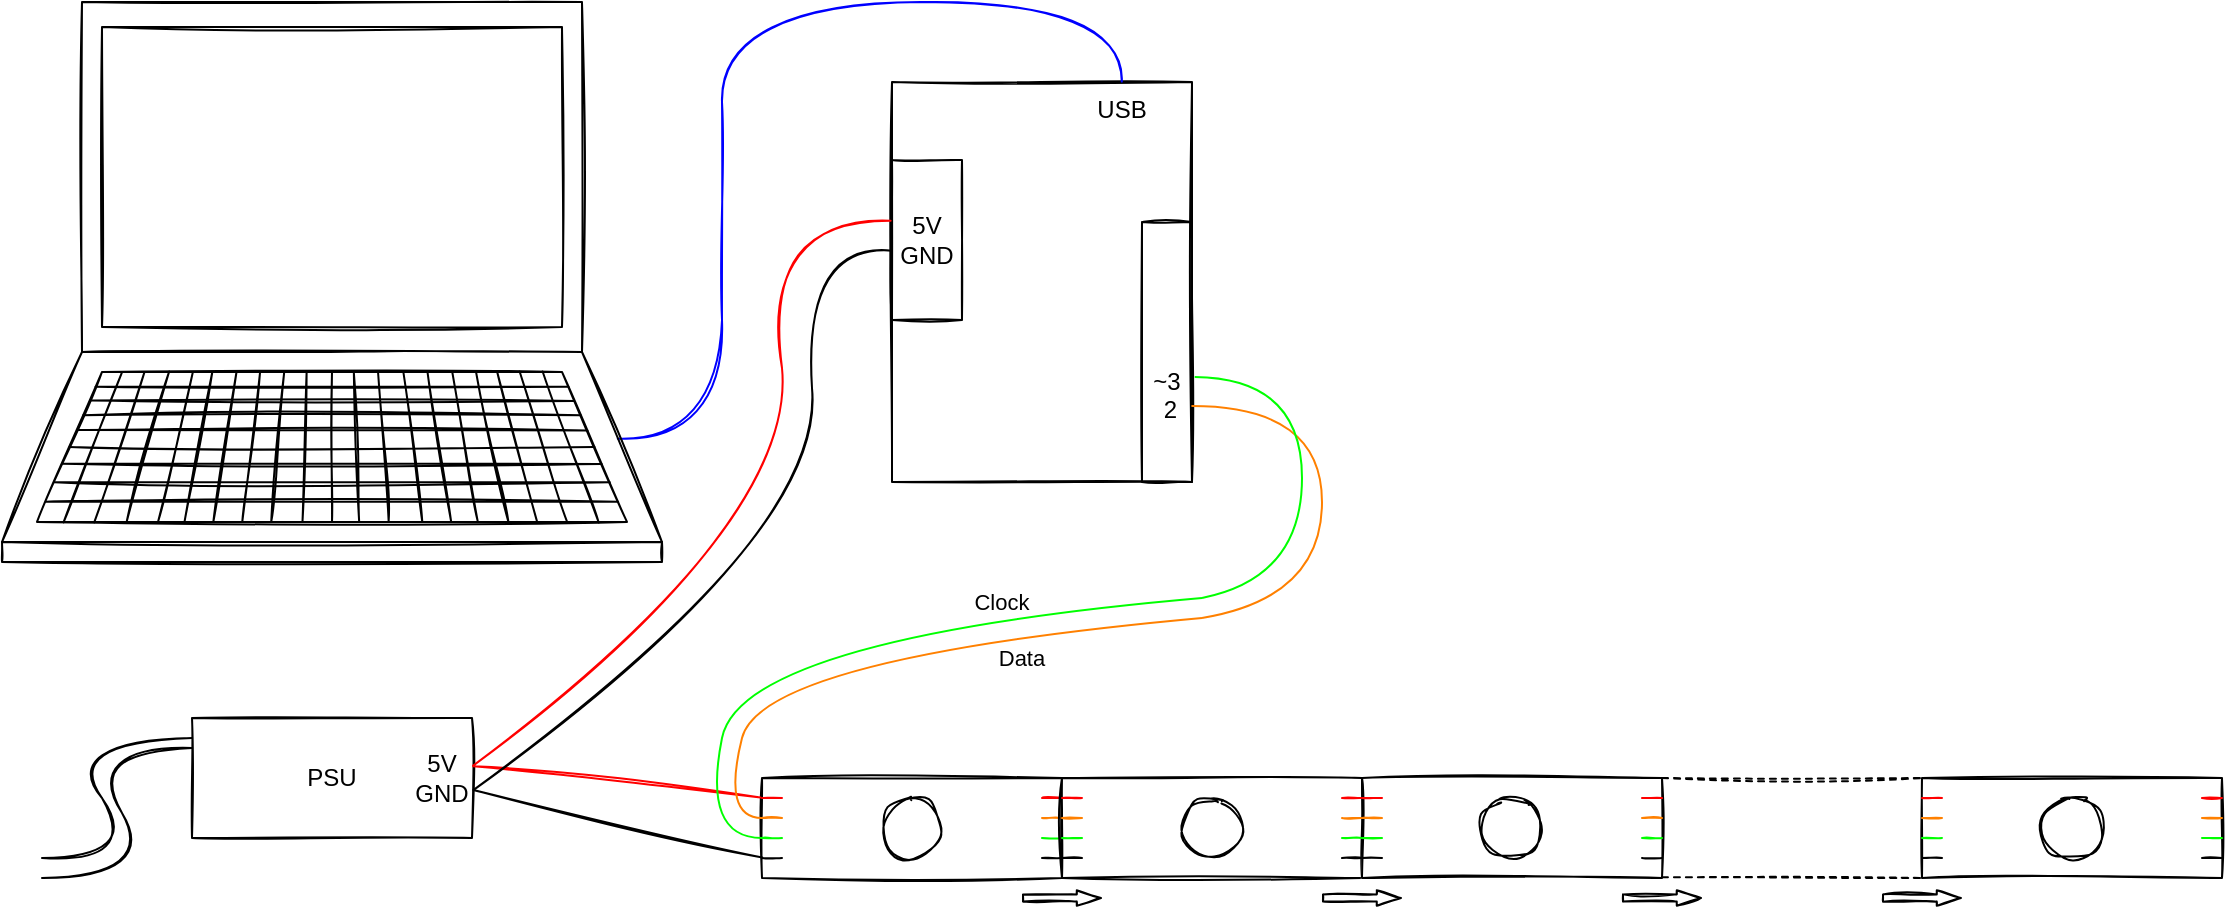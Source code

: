 <mxfile version="13.6.10" type="device"><diagram id="HySfNYtFFBXUXFFnHA8B" name="Page-1"><mxGraphModel dx="679" dy="1012" grid="1" gridSize="10" guides="1" tooltips="1" connect="1" arrows="1" fold="1" page="1" pageScale="1" pageWidth="827" pageHeight="583" math="0" shadow="0"><root><mxCell id="0"/><mxCell id="1" parent="0"/><mxCell id="dL0XqT6SuFf0wEyVmOkf-1" value="" style="rounded=0;whiteSpace=wrap;html=1;sketch=1;" vertex="1" parent="1"><mxGeometry x="445" y="42" width="150" height="200" as="geometry"/></mxCell><mxCell id="dL0XqT6SuFf0wEyVmOkf-40" value="" style="curved=1;endArrow=none;html=1;exitX=0.933;exitY=0.456;exitDx=0;exitDy=0;exitPerimeter=0;entryX=0.766;entryY=-0.001;entryDx=0;entryDy=0;strokeWidth=1;endFill=0;entryPerimeter=0;sketch=1;strokeColor=#0000FF;" edge="1" parent="1" source="dL0XqT6SuFf0wEyVmOkf-3" target="dL0XqT6SuFf0wEyVmOkf-1"><mxGeometry width="50" height="50" relative="1" as="geometry"><mxPoint x="310" y="222" as="sourcePoint"/><mxPoint x="580" y="52" as="targetPoint"/><Array as="points"><mxPoint x="360" y="220"/><mxPoint x="360" y="102"/><mxPoint x="360" y="2"/><mxPoint x="560" y="2"/></Array></mxGeometry></mxCell><mxCell id="dL0XqT6SuFf0wEyVmOkf-41" value="&lt;div&gt;USB&lt;/div&gt;" style="text;html=1;strokeColor=none;fillColor=none;align=center;verticalAlign=middle;whiteSpace=wrap;rounded=0;sketch=1;" vertex="1" parent="1"><mxGeometry x="540" y="46" width="40" height="20" as="geometry"/></mxCell><mxCell id="dL0XqT6SuFf0wEyVmOkf-42" value="&lt;div&gt;5V&lt;/div&gt;&lt;div&gt;GND&lt;br&gt;&lt;/div&gt;" style="text;html=1;fillColor=none;align=center;verticalAlign=middle;whiteSpace=wrap;rounded=0;strokeColor=#000000;sketch=1;" vertex="1" parent="1"><mxGeometry x="445" y="81" width="35" height="80" as="geometry"/></mxCell><mxCell id="dL0XqT6SuFf0wEyVmOkf-44" value="&lt;div&gt;&lt;br&gt;&lt;/div&gt;&lt;div&gt;&lt;br&gt;&lt;/div&gt;&lt;div&gt;&lt;br&gt;&lt;/div&gt;&lt;div&gt;&lt;br&gt;&lt;/div&gt;&lt;div&gt;&lt;br&gt;&lt;/div&gt;&lt;div&gt;~3&lt;/div&gt;&lt;div&gt;&amp;nbsp;2&lt;/div&gt;&lt;div&gt;&lt;br&gt;&lt;/div&gt;&lt;div&gt;&lt;br&gt;&lt;/div&gt;" style="text;html=1;fillColor=none;align=center;verticalAlign=middle;whiteSpace=wrap;rounded=0;strokeColor=#000000;sketch=1;" vertex="1" parent="1"><mxGeometry x="570" y="112" width="25" height="130" as="geometry"/></mxCell><mxCell id="dL0XqT6SuFf0wEyVmOkf-2" value="" style="rounded=0;whiteSpace=wrap;html=1;sketch=1;" vertex="1" parent="1"><mxGeometry x="40" y="2" width="250" height="175" as="geometry"/></mxCell><mxCell id="dL0XqT6SuFf0wEyVmOkf-3" value="" style="shape=trapezoid;perimeter=trapezoidPerimeter;whiteSpace=wrap;html=1;fixedSize=1;size=40;sketch=1;" vertex="1" parent="1"><mxGeometry y="177" width="330" height="95" as="geometry"/></mxCell><mxCell id="dL0XqT6SuFf0wEyVmOkf-4" value="" style="rounded=0;whiteSpace=wrap;html=1;sketch=1;" vertex="1" parent="1"><mxGeometry y="272" width="330" height="10" as="geometry"/></mxCell><mxCell id="dL0XqT6SuFf0wEyVmOkf-5" value="" style="rounded=0;whiteSpace=wrap;html=1;sketch=1;" vertex="1" parent="1"><mxGeometry x="50" y="14.5" width="230" height="150" as="geometry"/></mxCell><mxCell id="dL0XqT6SuFf0wEyVmOkf-7" value="" style="shape=trapezoid;perimeter=trapezoidPerimeter;whiteSpace=wrap;html=1;fixedSize=1;size=32.5;sketch=1;" vertex="1" parent="1"><mxGeometry x="17.5" y="186.96" width="295" height="75" as="geometry"/></mxCell><mxCell id="dL0XqT6SuFf0wEyVmOkf-10" value="" style="endArrow=none;html=1;entryX=1;entryY=0;entryDx=0;entryDy=0;exitX=0;exitY=0;exitDx=0;exitDy=0;sketch=1;" edge="1" parent="1" source="dL0XqT6SuFf0wEyVmOkf-7" target="dL0XqT6SuFf0wEyVmOkf-7"><mxGeometry width="50" height="50" relative="1" as="geometry"><mxPoint x="47.5" y="196.96" as="sourcePoint"/><mxPoint x="167.5" y="196.96" as="targetPoint"/></mxGeometry></mxCell><mxCell id="dL0XqT6SuFf0wEyVmOkf-11" value="" style="endArrow=none;html=1;exitX=0;exitY=0.25;exitDx=0;exitDy=0;entryX=1;entryY=0.25;entryDx=0;entryDy=0;sketch=1;" edge="1" parent="1" source="dL0XqT6SuFf0wEyVmOkf-7" target="dL0XqT6SuFf0wEyVmOkf-7"><mxGeometry width="50" height="50" relative="1" as="geometry"><mxPoint x="56.775" y="204.403" as="sourcePoint"/><mxPoint x="277.5" y="203.96" as="targetPoint"/></mxGeometry></mxCell><mxCell id="dL0XqT6SuFf0wEyVmOkf-12" value="" style="endArrow=none;html=1;exitX=0;exitY=0.5;exitDx=0;exitDy=0;entryX=1;entryY=0.5;entryDx=0;entryDy=0;sketch=1;" edge="1" parent="1" source="dL0XqT6SuFf0wEyVmOkf-7" target="dL0XqT6SuFf0wEyVmOkf-7"><mxGeometry width="50" height="50" relative="1" as="geometry"><mxPoint x="66.775" y="214.403" as="sourcePoint"/><mxPoint x="299.398" y="218.647" as="targetPoint"/></mxGeometry></mxCell><mxCell id="dL0XqT6SuFf0wEyVmOkf-13" value="" style="endArrow=none;html=1;exitX=0;exitY=0.75;exitDx=0;exitDy=0;entryX=1;entryY=0.75;entryDx=0;entryDy=0;sketch=1;" edge="1" parent="1" source="dL0XqT6SuFf0wEyVmOkf-7" target="dL0XqT6SuFf0wEyVmOkf-7"><mxGeometry width="50" height="50" relative="1" as="geometry"><mxPoint x="67.505" y="236.963" as="sourcePoint"/><mxPoint x="300.128" y="241.207" as="targetPoint"/></mxGeometry></mxCell><mxCell id="dL0XqT6SuFf0wEyVmOkf-14" value="" style="endArrow=none;html=1;exitX=0.015;exitY=0.865;exitDx=0;exitDy=0;entryX=0.985;entryY=0.866;entryDx=0;entryDy=0;entryPerimeter=0;exitPerimeter=0;sketch=1;" edge="1" parent="1" source="dL0XqT6SuFf0wEyVmOkf-7" target="dL0XqT6SuFf0wEyVmOkf-7"><mxGeometry width="50" height="50" relative="1" as="geometry"><mxPoint x="36.099" y="252.117" as="sourcePoint"/><mxPoint x="307.5" y="251.96" as="targetPoint"/></mxGeometry></mxCell><mxCell id="dL0XqT6SuFf0wEyVmOkf-15" value="" style="endArrow=none;html=1;exitX=0.043;exitY=0.612;exitDx=0;exitDy=0;exitPerimeter=0;entryX=0.957;entryY=0.613;entryDx=0;entryDy=0;entryPerimeter=0;sketch=1;" edge="1" parent="1" source="dL0XqT6SuFf0wEyVmOkf-7" target="dL0XqT6SuFf0wEyVmOkf-7"><mxGeometry width="50" height="50" relative="1" as="geometry"><mxPoint x="37.499" y="236.957" as="sourcePoint"/><mxPoint x="307.5" y="236.96" as="targetPoint"/></mxGeometry></mxCell><mxCell id="dL0XqT6SuFf0wEyVmOkf-16" value="" style="endArrow=none;html=1;exitX=0.068;exitY=0.387;exitDx=0;exitDy=0;entryX=0.933;entryY=0.39;entryDx=0;entryDy=0;exitPerimeter=0;entryPerimeter=0;sketch=1;" edge="1" parent="1" source="dL0XqT6SuFf0wEyVmOkf-7" target="dL0XqT6SuFf0wEyVmOkf-7"><mxGeometry width="50" height="50" relative="1" as="geometry"><mxPoint x="50.602" y="218.647" as="sourcePoint"/><mxPoint x="299.398" y="218.647" as="targetPoint"/></mxGeometry></mxCell><mxCell id="dL0XqT6SuFf0wEyVmOkf-17" value="" style="endArrow=none;html=1;entryX=0.91;entryY=0.194;entryDx=0;entryDy=0;exitX=0.09;exitY=0.191;exitDx=0;exitDy=0;exitPerimeter=0;entryPerimeter=0;sketch=1;" edge="1" parent="1" source="dL0XqT6SuFf0wEyVmOkf-7" target="dL0XqT6SuFf0wEyVmOkf-7"><mxGeometry width="50" height="50" relative="1" as="geometry"><mxPoint x="56.775" y="204.403" as="sourcePoint"/><mxPoint x="293.225" y="204.403" as="targetPoint"/></mxGeometry></mxCell><mxCell id="dL0XqT6SuFf0wEyVmOkf-18" value="" style="endArrow=none;html=1;exitX=0.5;exitY=1;exitDx=0;exitDy=0;entryX=0.5;entryY=0;entryDx=0;entryDy=0;sketch=1;" edge="1" parent="1" source="dL0XqT6SuFf0wEyVmOkf-7" target="dL0XqT6SuFf0wEyVmOkf-7"><mxGeometry width="50" height="50" relative="1" as="geometry"><mxPoint x="140" y="326.96" as="sourcePoint"/><mxPoint x="160" y="166.96" as="targetPoint"/></mxGeometry></mxCell><mxCell id="dL0XqT6SuFf0wEyVmOkf-21" value="" style="endArrow=none;html=1;exitX=0.045;exitY=1.003;exitDx=0;exitDy=0;exitPerimeter=0;entryX=0.144;entryY=0.003;entryDx=0;entryDy=0;entryPerimeter=0;sketch=1;" edge="1" parent="1" source="dL0XqT6SuFf0wEyVmOkf-7" target="dL0XqT6SuFf0wEyVmOkf-7"><mxGeometry width="50" height="50" relative="1" as="geometry"><mxPoint x="50" y="276.96" as="sourcePoint"/><mxPoint x="80" y="166.96" as="targetPoint"/></mxGeometry></mxCell><mxCell id="dL0XqT6SuFf0wEyVmOkf-22" value="" style="endArrow=none;html=1;exitX=0.097;exitY=1.003;exitDx=0;exitDy=0;exitPerimeter=0;entryX=0.182;entryY=0.003;entryDx=0;entryDy=0;entryPerimeter=0;sketch=1;" edge="1" parent="1" source="dL0XqT6SuFf0wEyVmOkf-7" target="dL0XqT6SuFf0wEyVmOkf-7"><mxGeometry width="50" height="50" relative="1" as="geometry"><mxPoint x="40.775" y="272.185" as="sourcePoint"/><mxPoint x="90" y="176.96" as="targetPoint"/></mxGeometry></mxCell><mxCell id="dL0XqT6SuFf0wEyVmOkf-23" value="" style="endArrow=none;html=1;exitX=0.152;exitY=0.999;exitDx=0;exitDy=0;exitPerimeter=0;entryX=0.224;entryY=-0.003;entryDx=0;entryDy=0;entryPerimeter=0;sketch=1;" edge="1" parent="1" source="dL0XqT6SuFf0wEyVmOkf-7" target="dL0XqT6SuFf0wEyVmOkf-7"><mxGeometry width="50" height="50" relative="1" as="geometry"><mxPoint x="70" y="266.96" as="sourcePoint"/><mxPoint x="100" y="186.96" as="targetPoint"/></mxGeometry></mxCell><mxCell id="dL0XqT6SuFf0wEyVmOkf-24" value="" style="endArrow=none;html=1;entryX=0.264;entryY=0.004;entryDx=0;entryDy=0;entryPerimeter=0;sketch=1;" edge="1" parent="1" target="dL0XqT6SuFf0wEyVmOkf-7"><mxGeometry width="50" height="50" relative="1" as="geometry"><mxPoint x="78" y="261.96" as="sourcePoint"/><mxPoint x="129.23" y="166.73" as="targetPoint"/></mxGeometry></mxCell><mxCell id="dL0XqT6SuFf0wEyVmOkf-25" value="" style="endArrow=none;html=1;exitX=0.25;exitY=1;exitDx=0;exitDy=0;entryX=0.297;entryY=0.004;entryDx=0;entryDy=0;entryPerimeter=0;sketch=1;" edge="1" parent="1" source="dL0XqT6SuFf0wEyVmOkf-7" target="dL0XqT6SuFf0wEyVmOkf-7"><mxGeometry width="50" height="50" relative="1" as="geometry"><mxPoint x="90.005" y="272.075" as="sourcePoint"/><mxPoint x="139.23" y="176.85" as="targetPoint"/></mxGeometry></mxCell><mxCell id="dL0XqT6SuFf0wEyVmOkf-26" value="" style="endArrow=none;html=1;exitX=0.299;exitY=0.997;exitDx=0;exitDy=0;exitPerimeter=0;entryX=0.338;entryY=0.004;entryDx=0;entryDy=0;entryPerimeter=0;sketch=1;" edge="1" parent="1" source="dL0XqT6SuFf0wEyVmOkf-7" target="dL0XqT6SuFf0wEyVmOkf-7"><mxGeometry width="50" height="50" relative="1" as="geometry"><mxPoint x="110.005" y="261.955" as="sourcePoint"/><mxPoint x="159.23" y="166.73" as="targetPoint"/></mxGeometry></mxCell><mxCell id="dL0XqT6SuFf0wEyVmOkf-27" value="" style="endArrow=none;html=1;exitX=0.348;exitY=0.998;exitDx=0;exitDy=0;exitPerimeter=0;entryX=0.378;entryY=0.004;entryDx=0;entryDy=0;entryPerimeter=0;sketch=1;" edge="1" parent="1" source="dL0XqT6SuFf0wEyVmOkf-7" target="dL0XqT6SuFf0wEyVmOkf-7"><mxGeometry width="50" height="50" relative="1" as="geometry"><mxPoint x="120.005" y="261.955" as="sourcePoint"/><mxPoint x="169.23" y="166.73" as="targetPoint"/></mxGeometry></mxCell><mxCell id="dL0XqT6SuFf0wEyVmOkf-28" value="" style="endArrow=none;html=1;exitX=0.397;exitY=1;exitDx=0;exitDy=0;exitPerimeter=0;entryX=0.419;entryY=0.001;entryDx=0;entryDy=0;entryPerimeter=0;sketch=1;" edge="1" parent="1" source="dL0XqT6SuFf0wEyVmOkf-7" target="dL0XqT6SuFf0wEyVmOkf-7"><mxGeometry width="50" height="50" relative="1" as="geometry"><mxPoint x="130.005" y="282.185" as="sourcePoint"/><mxPoint x="179.23" y="186.96" as="targetPoint"/></mxGeometry></mxCell><mxCell id="dL0XqT6SuFf0wEyVmOkf-29" value="" style="endArrow=none;html=1;exitX=0.45;exitY=0.997;exitDx=0;exitDy=0;exitPerimeter=0;entryX=0.457;entryY=0.001;entryDx=0;entryDy=0;entryPerimeter=0;sketch=1;" edge="1" parent="1" source="dL0XqT6SuFf0wEyVmOkf-7" target="dL0XqT6SuFf0wEyVmOkf-7"><mxGeometry width="50" height="50" relative="1" as="geometry"><mxPoint x="150.005" y="252.185" as="sourcePoint"/><mxPoint x="199.23" y="156.96" as="targetPoint"/></mxGeometry></mxCell><mxCell id="dL0XqT6SuFf0wEyVmOkf-30" value="" style="endArrow=none;html=1;exitX=0.546;exitY=0.996;exitDx=0;exitDy=0;exitPerimeter=0;entryX=0.537;entryY=0.004;entryDx=0;entryDy=0;entryPerimeter=0;sketch=1;" edge="1" parent="1" source="dL0XqT6SuFf0wEyVmOkf-7" target="dL0XqT6SuFf0wEyVmOkf-7"><mxGeometry width="50" height="50" relative="1" as="geometry"><mxPoint x="207.94" y="271.735" as="sourcePoint"/><mxPoint x="210.005" y="197.035" as="targetPoint"/></mxGeometry></mxCell><mxCell id="dL0XqT6SuFf0wEyVmOkf-31" value="" style="endArrow=none;html=1;exitX=0.596;exitY=0.997;exitDx=0;exitDy=0;exitPerimeter=0;entryX=0.578;entryY=-0.001;entryDx=0;entryDy=0;entryPerimeter=0;sketch=1;" edge="1" parent="1" source="dL0XqT6SuFf0wEyVmOkf-7" target="dL0XqT6SuFf0wEyVmOkf-7"><mxGeometry width="50" height="50" relative="1" as="geometry"><mxPoint x="217.94" y="281.735" as="sourcePoint"/><mxPoint x="220.005" y="207.035" as="targetPoint"/></mxGeometry></mxCell><mxCell id="dL0XqT6SuFf0wEyVmOkf-32" value="" style="endArrow=none;html=1;exitX=0.653;exitY=0.999;exitDx=0;exitDy=0;exitPerimeter=0;entryX=0.621;entryY=0.002;entryDx=0;entryDy=0;entryPerimeter=0;sketch=1;" edge="1" parent="1" source="dL0XqT6SuFf0wEyVmOkf-7" target="dL0XqT6SuFf0wEyVmOkf-7"><mxGeometry width="50" height="50" relative="1" as="geometry"><mxPoint x="200" y="261.965" as="sourcePoint"/><mxPoint x="202" y="186.96" as="targetPoint"/></mxGeometry></mxCell><mxCell id="dL0XqT6SuFf0wEyVmOkf-33" value="" style="endArrow=none;html=1;exitX=0.702;exitY=1;exitDx=0;exitDy=0;exitPerimeter=0;entryX=0.662;entryY=0.005;entryDx=0;entryDy=0;entryPerimeter=0;sketch=1;" edge="1" parent="1" source="dL0XqT6SuFf0wEyVmOkf-7" target="dL0XqT6SuFf0wEyVmOkf-7"><mxGeometry width="50" height="50" relative="1" as="geometry"><mxPoint x="237.94" y="301.735" as="sourcePoint"/><mxPoint x="240.005" y="227.035" as="targetPoint"/></mxGeometry></mxCell><mxCell id="dL0XqT6SuFf0wEyVmOkf-34" value="" style="endArrow=none;html=1;exitX=0.747;exitY=0.996;exitDx=0;exitDy=0;exitPerimeter=0;entryX=0.704;entryY=0.004;entryDx=0;entryDy=0;entryPerimeter=0;sketch=1;" edge="1" parent="1" source="dL0XqT6SuFf0wEyVmOkf-7" target="dL0XqT6SuFf0wEyVmOkf-7"><mxGeometry width="50" height="50" relative="1" as="geometry"><mxPoint x="247.94" y="311.735" as="sourcePoint"/><mxPoint x="250.005" y="237.035" as="targetPoint"/></mxGeometry></mxCell><mxCell id="dL0XqT6SuFf0wEyVmOkf-35" value="" style="endArrow=none;html=1;exitX=0.799;exitY=1;exitDx=0;exitDy=0;exitPerimeter=0;entryX=0.744;entryY=-0.003;entryDx=0;entryDy=0;entryPerimeter=0;sketch=1;" edge="1" parent="1" source="dL0XqT6SuFf0wEyVmOkf-7" target="dL0XqT6SuFf0wEyVmOkf-7"><mxGeometry width="50" height="50" relative="1" as="geometry"><mxPoint x="250" y="261.665" as="sourcePoint"/><mxPoint x="252.065" y="186.965" as="targetPoint"/></mxGeometry></mxCell><mxCell id="dL0XqT6SuFf0wEyVmOkf-36" value="" style="endArrow=none;html=1;exitX=0.848;exitY=1.004;exitDx=0;exitDy=0;exitPerimeter=0;entryX=0.78;entryY=0.001;entryDx=0;entryDy=0;entryPerimeter=0;sketch=1;" edge="1" parent="1" source="dL0XqT6SuFf0wEyVmOkf-7" target="dL0XqT6SuFf0wEyVmOkf-7"><mxGeometry width="50" height="50" relative="1" as="geometry"><mxPoint x="267.94" y="331.735" as="sourcePoint"/><mxPoint x="270" y="196.96" as="targetPoint"/></mxGeometry></mxCell><mxCell id="dL0XqT6SuFf0wEyVmOkf-37" value="" style="endArrow=none;html=1;exitX=0.899;exitY=1.004;exitDx=0;exitDy=0;exitPerimeter=0;entryX=0.818;entryY=-0.003;entryDx=0;entryDy=0;entryPerimeter=0;sketch=1;" edge="1" parent="1" source="dL0XqT6SuFf0wEyVmOkf-7" target="dL0XqT6SuFf0wEyVmOkf-7"><mxGeometry width="50" height="50" relative="1" as="geometry"><mxPoint x="277.94" y="341.735" as="sourcePoint"/><mxPoint x="280.005" y="267.035" as="targetPoint"/></mxGeometry></mxCell><mxCell id="dL0XqT6SuFf0wEyVmOkf-38" value="" style="endArrow=none;html=1;exitX=0.952;exitY=1.004;exitDx=0;exitDy=0;exitPerimeter=0;entryX=0.857;entryY=-0.003;entryDx=0;entryDy=0;entryPerimeter=0;sketch=1;" edge="1" parent="1" source="dL0XqT6SuFf0wEyVmOkf-7" target="dL0XqT6SuFf0wEyVmOkf-7"><mxGeometry width="50" height="50" relative="1" as="geometry"><mxPoint x="287.94" y="351.735" as="sourcePoint"/><mxPoint x="290.005" y="277.035" as="targetPoint"/></mxGeometry></mxCell><mxCell id="dL0XqT6SuFf0wEyVmOkf-47" value="&lt;div&gt;PSU&lt;/div&gt;" style="text;html=1;fillColor=none;align=center;verticalAlign=middle;whiteSpace=wrap;rounded=0;sketch=1;strokeColor=#000000;" vertex="1" parent="1"><mxGeometry x="95" y="360" width="140" height="60" as="geometry"/></mxCell><mxCell id="dL0XqT6SuFf0wEyVmOkf-50" value="" style="curved=1;endArrow=none;html=1;strokeWidth=1;sketch=1;endFill=0;" edge="1" parent="1"><mxGeometry width="50" height="50" relative="1" as="geometry"><mxPoint x="20" y="430" as="sourcePoint"/><mxPoint x="95" y="370" as="targetPoint"/><Array as="points"><mxPoint x="70" y="430"/><mxPoint x="30" y="370"/></Array></mxGeometry></mxCell><mxCell id="dL0XqT6SuFf0wEyVmOkf-51" value="" style="curved=1;endArrow=none;html=1;strokeWidth=1;sketch=1;endFill=0;entryX=0;entryY=0.25;entryDx=0;entryDy=0;" edge="1" parent="1" target="dL0XqT6SuFf0wEyVmOkf-47"><mxGeometry width="50" height="50" relative="1" as="geometry"><mxPoint x="20" y="440" as="sourcePoint"/><mxPoint x="95" y="380" as="targetPoint"/><Array as="points"><mxPoint x="80" y="440"/><mxPoint x="40" y="375"/></Array></mxGeometry></mxCell><mxCell id="dL0XqT6SuFf0wEyVmOkf-98" value="" style="group" vertex="1" connectable="0" parent="1"><mxGeometry x="380" y="390" width="150" height="50" as="geometry"/></mxCell><mxCell id="dL0XqT6SuFf0wEyVmOkf-53" value="" style="rounded=0;whiteSpace=wrap;html=1;sketch=1;strokeColor=#000000;" vertex="1" parent="dL0XqT6SuFf0wEyVmOkf-98"><mxGeometry width="150" height="50" as="geometry"/></mxCell><mxCell id="dL0XqT6SuFf0wEyVmOkf-54" value="" style="ellipse;whiteSpace=wrap;html=1;aspect=fixed;sketch=1;strokeColor=#000000;" vertex="1" parent="dL0XqT6SuFf0wEyVmOkf-98"><mxGeometry x="60" y="10" width="30" height="30" as="geometry"/></mxCell><mxCell id="dL0XqT6SuFf0wEyVmOkf-55" value="" style="endArrow=none;html=1;strokeWidth=1;sketch=1;strokeColor=#FF0000;" edge="1" parent="dL0XqT6SuFf0wEyVmOkf-98"><mxGeometry width="50" height="50" relative="1" as="geometry"><mxPoint x="140" y="10" as="sourcePoint"/><mxPoint x="150" y="10" as="targetPoint"/></mxGeometry></mxCell><mxCell id="dL0XqT6SuFf0wEyVmOkf-56" value="" style="endArrow=none;html=1;strokeWidth=1;sketch=1;strokeColor=#FF8000;" edge="1" parent="dL0XqT6SuFf0wEyVmOkf-98"><mxGeometry width="50" height="50" relative="1" as="geometry"><mxPoint x="140" y="20" as="sourcePoint"/><mxPoint x="150" y="20" as="targetPoint"/></mxGeometry></mxCell><mxCell id="dL0XqT6SuFf0wEyVmOkf-57" value="" style="endArrow=none;html=1;strokeWidth=1;sketch=1;strokeColor=#00FF00;" edge="1" parent="dL0XqT6SuFf0wEyVmOkf-98"><mxGeometry width="50" height="50" relative="1" as="geometry"><mxPoint x="140" y="30" as="sourcePoint"/><mxPoint x="150" y="30" as="targetPoint"/></mxGeometry></mxCell><mxCell id="dL0XqT6SuFf0wEyVmOkf-58" value="" style="endArrow=none;html=1;strokeWidth=1;sketch=1;" edge="1" parent="dL0XqT6SuFf0wEyVmOkf-98"><mxGeometry width="50" height="50" relative="1" as="geometry"><mxPoint x="140" y="40" as="sourcePoint"/><mxPoint x="150" y="40" as="targetPoint"/></mxGeometry></mxCell><mxCell id="dL0XqT6SuFf0wEyVmOkf-63" value="" style="endArrow=none;html=1;strokeWidth=1;sketch=1;strokeColor=#FF0000;" edge="1" parent="dL0XqT6SuFf0wEyVmOkf-98"><mxGeometry width="50" height="50" relative="1" as="geometry"><mxPoint y="10" as="sourcePoint"/><mxPoint x="10" y="10" as="targetPoint"/></mxGeometry></mxCell><mxCell id="dL0XqT6SuFf0wEyVmOkf-64" value="" style="endArrow=none;html=1;strokeWidth=1;sketch=1;strokeColor=#FF8000;" edge="1" parent="dL0XqT6SuFf0wEyVmOkf-98"><mxGeometry width="50" height="50" relative="1" as="geometry"><mxPoint y="20" as="sourcePoint"/><mxPoint x="10" y="20" as="targetPoint"/></mxGeometry></mxCell><mxCell id="dL0XqT6SuFf0wEyVmOkf-65" value="" style="endArrow=none;html=1;strokeWidth=1;sketch=1;strokeColor=#00FF00;" edge="1" parent="dL0XqT6SuFf0wEyVmOkf-98"><mxGeometry width="50" height="50" relative="1" as="geometry"><mxPoint y="30" as="sourcePoint"/><mxPoint x="10" y="30" as="targetPoint"/></mxGeometry></mxCell><mxCell id="dL0XqT6SuFf0wEyVmOkf-66" value="" style="endArrow=none;html=1;strokeWidth=1;sketch=1;" edge="1" parent="dL0XqT6SuFf0wEyVmOkf-98"><mxGeometry width="50" height="50" relative="1" as="geometry"><mxPoint y="40" as="sourcePoint"/><mxPoint x="10" y="40" as="targetPoint"/></mxGeometry></mxCell><mxCell id="dL0XqT6SuFf0wEyVmOkf-99" value="" style="group" vertex="1" connectable="0" parent="1"><mxGeometry x="530" y="390" width="150" height="50" as="geometry"/></mxCell><mxCell id="dL0XqT6SuFf0wEyVmOkf-100" value="" style="rounded=0;whiteSpace=wrap;html=1;sketch=1;strokeColor=#000000;" vertex="1" parent="dL0XqT6SuFf0wEyVmOkf-99"><mxGeometry width="150" height="50" as="geometry"/></mxCell><mxCell id="dL0XqT6SuFf0wEyVmOkf-101" value="" style="ellipse;whiteSpace=wrap;html=1;aspect=fixed;sketch=1;strokeColor=#000000;" vertex="1" parent="dL0XqT6SuFf0wEyVmOkf-99"><mxGeometry x="60" y="10" width="30" height="30" as="geometry"/></mxCell><mxCell id="dL0XqT6SuFf0wEyVmOkf-102" value="" style="endArrow=none;html=1;strokeWidth=1;sketch=1;strokeColor=#FF0000;" edge="1" parent="dL0XqT6SuFf0wEyVmOkf-99"><mxGeometry width="50" height="50" relative="1" as="geometry"><mxPoint x="140" y="10" as="sourcePoint"/><mxPoint x="150" y="10" as="targetPoint"/></mxGeometry></mxCell><mxCell id="dL0XqT6SuFf0wEyVmOkf-103" value="" style="endArrow=none;html=1;strokeWidth=1;sketch=1;strokeColor=#FF8000;" edge="1" parent="dL0XqT6SuFf0wEyVmOkf-99"><mxGeometry width="50" height="50" relative="1" as="geometry"><mxPoint x="140" y="20" as="sourcePoint"/><mxPoint x="150" y="20" as="targetPoint"/></mxGeometry></mxCell><mxCell id="dL0XqT6SuFf0wEyVmOkf-104" value="" style="endArrow=none;html=1;strokeWidth=1;sketch=1;strokeColor=#00FF00;" edge="1" parent="dL0XqT6SuFf0wEyVmOkf-99"><mxGeometry width="50" height="50" relative="1" as="geometry"><mxPoint x="140" y="30" as="sourcePoint"/><mxPoint x="150" y="30" as="targetPoint"/></mxGeometry></mxCell><mxCell id="dL0XqT6SuFf0wEyVmOkf-105" value="" style="endArrow=none;html=1;strokeWidth=1;sketch=1;" edge="1" parent="dL0XqT6SuFf0wEyVmOkf-99"><mxGeometry width="50" height="50" relative="1" as="geometry"><mxPoint x="140" y="40" as="sourcePoint"/><mxPoint x="150" y="40" as="targetPoint"/></mxGeometry></mxCell><mxCell id="dL0XqT6SuFf0wEyVmOkf-106" value="" style="endArrow=none;html=1;strokeWidth=1;sketch=1;strokeColor=#FF0000;" edge="1" parent="dL0XqT6SuFf0wEyVmOkf-99"><mxGeometry width="50" height="50" relative="1" as="geometry"><mxPoint y="10" as="sourcePoint"/><mxPoint x="10" y="10" as="targetPoint"/></mxGeometry></mxCell><mxCell id="dL0XqT6SuFf0wEyVmOkf-107" value="" style="endArrow=none;html=1;strokeWidth=1;sketch=1;strokeColor=#FF8000;" edge="1" parent="dL0XqT6SuFf0wEyVmOkf-99"><mxGeometry width="50" height="50" relative="1" as="geometry"><mxPoint y="20" as="sourcePoint"/><mxPoint x="10" y="20" as="targetPoint"/></mxGeometry></mxCell><mxCell id="dL0XqT6SuFf0wEyVmOkf-108" value="" style="endArrow=none;html=1;strokeWidth=1;sketch=1;strokeColor=#00FF00;" edge="1" parent="dL0XqT6SuFf0wEyVmOkf-99"><mxGeometry width="50" height="50" relative="1" as="geometry"><mxPoint y="30" as="sourcePoint"/><mxPoint x="10" y="30" as="targetPoint"/></mxGeometry></mxCell><mxCell id="dL0XqT6SuFf0wEyVmOkf-109" value="" style="endArrow=none;html=1;strokeWidth=1;sketch=1;" edge="1" parent="dL0XqT6SuFf0wEyVmOkf-99"><mxGeometry width="50" height="50" relative="1" as="geometry"><mxPoint y="40" as="sourcePoint"/><mxPoint x="10" y="40" as="targetPoint"/></mxGeometry></mxCell><mxCell id="dL0XqT6SuFf0wEyVmOkf-110" value="" style="group" vertex="1" connectable="0" parent="1"><mxGeometry x="960" y="390" width="150" height="50" as="geometry"/></mxCell><mxCell id="dL0XqT6SuFf0wEyVmOkf-111" value="" style="rounded=0;whiteSpace=wrap;html=1;sketch=1;strokeColor=#000000;" vertex="1" parent="dL0XqT6SuFf0wEyVmOkf-110"><mxGeometry width="150" height="50" as="geometry"/></mxCell><mxCell id="dL0XqT6SuFf0wEyVmOkf-112" value="" style="ellipse;whiteSpace=wrap;html=1;aspect=fixed;sketch=1;strokeColor=#000000;" vertex="1" parent="dL0XqT6SuFf0wEyVmOkf-110"><mxGeometry x="60" y="10" width="30" height="30" as="geometry"/></mxCell><mxCell id="dL0XqT6SuFf0wEyVmOkf-113" value="" style="endArrow=none;html=1;strokeWidth=1;sketch=1;strokeColor=#FF0000;" edge="1" parent="dL0XqT6SuFf0wEyVmOkf-110"><mxGeometry width="50" height="50" relative="1" as="geometry"><mxPoint x="140" y="10" as="sourcePoint"/><mxPoint x="150" y="10" as="targetPoint"/></mxGeometry></mxCell><mxCell id="dL0XqT6SuFf0wEyVmOkf-114" value="" style="endArrow=none;html=1;strokeWidth=1;sketch=1;strokeColor=#FF8000;" edge="1" parent="dL0XqT6SuFf0wEyVmOkf-110"><mxGeometry width="50" height="50" relative="1" as="geometry"><mxPoint x="140" y="20" as="sourcePoint"/><mxPoint x="150" y="20" as="targetPoint"/></mxGeometry></mxCell><mxCell id="dL0XqT6SuFf0wEyVmOkf-115" value="" style="endArrow=none;html=1;strokeWidth=1;sketch=1;strokeColor=#00FF00;" edge="1" parent="dL0XqT6SuFf0wEyVmOkf-110"><mxGeometry width="50" height="50" relative="1" as="geometry"><mxPoint x="140" y="30" as="sourcePoint"/><mxPoint x="150" y="30" as="targetPoint"/></mxGeometry></mxCell><mxCell id="dL0XqT6SuFf0wEyVmOkf-116" value="" style="endArrow=none;html=1;strokeWidth=1;sketch=1;" edge="1" parent="dL0XqT6SuFf0wEyVmOkf-110"><mxGeometry width="50" height="50" relative="1" as="geometry"><mxPoint x="140" y="40" as="sourcePoint"/><mxPoint x="150" y="40" as="targetPoint"/></mxGeometry></mxCell><mxCell id="dL0XqT6SuFf0wEyVmOkf-117" value="" style="endArrow=none;html=1;strokeWidth=1;sketch=1;strokeColor=#FF0000;" edge="1" parent="dL0XqT6SuFf0wEyVmOkf-110"><mxGeometry width="50" height="50" relative="1" as="geometry"><mxPoint y="10" as="sourcePoint"/><mxPoint x="10" y="10" as="targetPoint"/></mxGeometry></mxCell><mxCell id="dL0XqT6SuFf0wEyVmOkf-118" value="" style="endArrow=none;html=1;strokeWidth=1;sketch=1;strokeColor=#FF8000;" edge="1" parent="dL0XqT6SuFf0wEyVmOkf-110"><mxGeometry width="50" height="50" relative="1" as="geometry"><mxPoint y="20" as="sourcePoint"/><mxPoint x="10" y="20" as="targetPoint"/></mxGeometry></mxCell><mxCell id="dL0XqT6SuFf0wEyVmOkf-119" value="" style="endArrow=none;html=1;strokeWidth=1;sketch=1;strokeColor=#00FF00;" edge="1" parent="dL0XqT6SuFf0wEyVmOkf-110"><mxGeometry width="50" height="50" relative="1" as="geometry"><mxPoint y="30" as="sourcePoint"/><mxPoint x="10" y="30" as="targetPoint"/></mxGeometry></mxCell><mxCell id="dL0XqT6SuFf0wEyVmOkf-120" value="" style="endArrow=none;html=1;strokeWidth=1;sketch=1;" edge="1" parent="dL0XqT6SuFf0wEyVmOkf-110"><mxGeometry width="50" height="50" relative="1" as="geometry"><mxPoint y="40" as="sourcePoint"/><mxPoint x="10" y="40" as="targetPoint"/></mxGeometry></mxCell><mxCell id="dL0XqT6SuFf0wEyVmOkf-121" value="" style="group" vertex="1" connectable="0" parent="1"><mxGeometry x="680" y="390" width="150" height="50" as="geometry"/></mxCell><mxCell id="dL0XqT6SuFf0wEyVmOkf-122" value="" style="rounded=0;whiteSpace=wrap;html=1;sketch=1;strokeColor=#000000;" vertex="1" parent="dL0XqT6SuFf0wEyVmOkf-121"><mxGeometry width="150" height="50" as="geometry"/></mxCell><mxCell id="dL0XqT6SuFf0wEyVmOkf-123" value="" style="ellipse;whiteSpace=wrap;html=1;aspect=fixed;sketch=1;strokeColor=#000000;" vertex="1" parent="dL0XqT6SuFf0wEyVmOkf-121"><mxGeometry x="60" y="10" width="30" height="30" as="geometry"/></mxCell><mxCell id="dL0XqT6SuFf0wEyVmOkf-124" value="" style="endArrow=none;html=1;strokeWidth=1;sketch=1;strokeColor=#FF0000;" edge="1" parent="dL0XqT6SuFf0wEyVmOkf-121"><mxGeometry width="50" height="50" relative="1" as="geometry"><mxPoint x="140" y="10" as="sourcePoint"/><mxPoint x="150" y="10" as="targetPoint"/></mxGeometry></mxCell><mxCell id="dL0XqT6SuFf0wEyVmOkf-125" value="" style="endArrow=none;html=1;strokeWidth=1;sketch=1;strokeColor=#FF8000;" edge="1" parent="dL0XqT6SuFf0wEyVmOkf-121"><mxGeometry width="50" height="50" relative="1" as="geometry"><mxPoint x="140" y="20" as="sourcePoint"/><mxPoint x="150" y="20" as="targetPoint"/></mxGeometry></mxCell><mxCell id="dL0XqT6SuFf0wEyVmOkf-126" value="" style="endArrow=none;html=1;strokeWidth=1;sketch=1;strokeColor=#00FF00;" edge="1" parent="dL0XqT6SuFf0wEyVmOkf-121"><mxGeometry width="50" height="50" relative="1" as="geometry"><mxPoint x="140" y="30" as="sourcePoint"/><mxPoint x="150" y="30" as="targetPoint"/></mxGeometry></mxCell><mxCell id="dL0XqT6SuFf0wEyVmOkf-127" value="" style="endArrow=none;html=1;strokeWidth=1;sketch=1;" edge="1" parent="dL0XqT6SuFf0wEyVmOkf-121"><mxGeometry width="50" height="50" relative="1" as="geometry"><mxPoint x="140" y="40" as="sourcePoint"/><mxPoint x="150" y="40" as="targetPoint"/></mxGeometry></mxCell><mxCell id="dL0XqT6SuFf0wEyVmOkf-128" value="" style="endArrow=none;html=1;strokeWidth=1;sketch=1;strokeColor=#FF0000;" edge="1" parent="dL0XqT6SuFf0wEyVmOkf-121"><mxGeometry width="50" height="50" relative="1" as="geometry"><mxPoint y="10" as="sourcePoint"/><mxPoint x="10" y="10" as="targetPoint"/></mxGeometry></mxCell><mxCell id="dL0XqT6SuFf0wEyVmOkf-129" value="" style="endArrow=none;html=1;strokeWidth=1;sketch=1;strokeColor=#FF8000;" edge="1" parent="dL0XqT6SuFf0wEyVmOkf-121"><mxGeometry width="50" height="50" relative="1" as="geometry"><mxPoint y="20" as="sourcePoint"/><mxPoint x="10" y="20" as="targetPoint"/></mxGeometry></mxCell><mxCell id="dL0XqT6SuFf0wEyVmOkf-130" value="" style="endArrow=none;html=1;strokeWidth=1;sketch=1;strokeColor=#00FF00;" edge="1" parent="dL0XqT6SuFf0wEyVmOkf-121"><mxGeometry width="50" height="50" relative="1" as="geometry"><mxPoint y="30" as="sourcePoint"/><mxPoint x="10" y="30" as="targetPoint"/></mxGeometry></mxCell><mxCell id="dL0XqT6SuFf0wEyVmOkf-131" value="" style="endArrow=none;html=1;strokeWidth=1;sketch=1;" edge="1" parent="dL0XqT6SuFf0wEyVmOkf-121"><mxGeometry width="50" height="50" relative="1" as="geometry"><mxPoint y="40" as="sourcePoint"/><mxPoint x="10" y="40" as="targetPoint"/></mxGeometry></mxCell><mxCell id="dL0XqT6SuFf0wEyVmOkf-133" value="" style="endArrow=none;dashed=1;html=1;strokeWidth=1;sketch=1;entryX=0;entryY=0;entryDx=0;entryDy=0;exitX=1;exitY=0;exitDx=0;exitDy=0;" edge="1" parent="1" source="dL0XqT6SuFf0wEyVmOkf-122" target="dL0XqT6SuFf0wEyVmOkf-111"><mxGeometry width="50" height="50" relative="1" as="geometry"><mxPoint x="890" y="400" as="sourcePoint"/><mxPoint x="940" y="350" as="targetPoint"/></mxGeometry></mxCell><mxCell id="dL0XqT6SuFf0wEyVmOkf-134" value="" style="endArrow=none;dashed=1;html=1;strokeWidth=1;sketch=1;entryX=0;entryY=1;entryDx=0;entryDy=0;exitX=1;exitY=0;exitDx=0;exitDy=0;" edge="1" parent="1" target="dL0XqT6SuFf0wEyVmOkf-111"><mxGeometry width="50" height="50" relative="1" as="geometry"><mxPoint x="830" y="439.67" as="sourcePoint"/><mxPoint x="990" y="439.67" as="targetPoint"/></mxGeometry></mxCell><mxCell id="dL0XqT6SuFf0wEyVmOkf-136" value="" style="endArrow=none;html=1;strokeWidth=1;entryX=-0.005;entryY=0.196;entryDx=0;entryDy=0;entryPerimeter=0;sketch=1;exitX=1.005;exitY=0.403;exitDx=0;exitDy=0;exitPerimeter=0;strokeColor=#FF0000;" edge="1" parent="1" source="dL0XqT6SuFf0wEyVmOkf-47" target="dL0XqT6SuFf0wEyVmOkf-53"><mxGeometry width="50" height="50" relative="1" as="geometry"><mxPoint x="240" y="380" as="sourcePoint"/><mxPoint x="370" y="400" as="targetPoint"/></mxGeometry></mxCell><mxCell id="dL0XqT6SuFf0wEyVmOkf-138" value="" style="endArrow=none;html=1;strokeWidth=1;entryX=0.001;entryY=0.795;entryDx=0;entryDy=0;entryPerimeter=0;sketch=1;exitX=1.005;exitY=0.6;exitDx=0;exitDy=0;exitPerimeter=0;" edge="1" parent="1" source="dL0XqT6SuFf0wEyVmOkf-47" target="dL0XqT6SuFf0wEyVmOkf-53"><mxGeometry width="50" height="50" relative="1" as="geometry"><mxPoint x="240" y="400" as="sourcePoint"/><mxPoint x="379.25" y="427.4" as="targetPoint"/></mxGeometry></mxCell><mxCell id="dL0XqT6SuFf0wEyVmOkf-139" value="&lt;div&gt;5V&lt;/div&gt;&lt;div&gt;GND&lt;br&gt;&lt;/div&gt;" style="text;html=1;strokeColor=none;fillColor=none;align=center;verticalAlign=middle;whiteSpace=wrap;rounded=0;sketch=1;" vertex="1" parent="1"><mxGeometry x="210" y="375" width="20" height="30" as="geometry"/></mxCell><mxCell id="dL0XqT6SuFf0wEyVmOkf-140" value="" style="curved=1;endArrow=none;html=1;strokeWidth=1;sketch=1;endFill=0;entryX=-0.02;entryY=0.379;entryDx=0;entryDy=0;entryPerimeter=0;exitX=1.004;exitY=0.397;exitDx=0;exitDy=0;exitPerimeter=0;strokeColor=#FF0000;" edge="1" parent="1" source="dL0XqT6SuFf0wEyVmOkf-47" target="dL0XqT6SuFf0wEyVmOkf-42"><mxGeometry width="50" height="50" relative="1" as="geometry"><mxPoint x="240" y="380" as="sourcePoint"/><mxPoint x="420" y="210" as="targetPoint"/><Array as="points"><mxPoint x="400" y="260"/><mxPoint x="380" y="110"/></Array></mxGeometry></mxCell><mxCell id="dL0XqT6SuFf0wEyVmOkf-141" value="" style="curved=1;endArrow=none;html=1;strokeWidth=1;sketch=1;endFill=0;entryX=-0.02;entryY=0.379;entryDx=0;entryDy=0;entryPerimeter=0;exitX=1.006;exitY=0.599;exitDx=0;exitDy=0;exitPerimeter=0;" edge="1" parent="1" source="dL0XqT6SuFf0wEyVmOkf-47"><mxGeometry width="50" height="50" relative="1" as="geometry"><mxPoint x="240" y="400" as="sourcePoint"/><mxPoint x="445.0" y="126.32" as="targetPoint"/><Array as="points"><mxPoint x="410" y="270"/><mxPoint x="400" y="120"/></Array></mxGeometry></mxCell><mxCell id="dL0XqT6SuFf0wEyVmOkf-146" value="" style="shape=flexArrow;endArrow=classic;html=1;strokeColor=#000000;strokeWidth=1;fontSize=11;width=3.611;endSize=3.703;endWidth=3.164;sketch=1;" edge="1" parent="1"><mxGeometry width="50" height="50" relative="1" as="geometry"><mxPoint x="510" y="450" as="sourcePoint"/><mxPoint x="550" y="450" as="targetPoint"/></mxGeometry></mxCell><mxCell id="dL0XqT6SuFf0wEyVmOkf-147" value="" style="shape=flexArrow;endArrow=classic;html=1;strokeColor=#000000;strokeWidth=1;fontSize=11;width=3.611;endSize=3.703;endWidth=3.164;sketch=1;" edge="1" parent="1"><mxGeometry width="50" height="50" relative="1" as="geometry"><mxPoint x="660" y="450" as="sourcePoint"/><mxPoint x="700" y="450" as="targetPoint"/></mxGeometry></mxCell><mxCell id="dL0XqT6SuFf0wEyVmOkf-148" value="" style="shape=flexArrow;endArrow=classic;html=1;strokeColor=#000000;strokeWidth=1;fontSize=11;width=3.611;endSize=3.703;endWidth=3.164;sketch=1;" edge="1" parent="1"><mxGeometry width="50" height="50" relative="1" as="geometry"><mxPoint x="810" y="450" as="sourcePoint"/><mxPoint x="850" y="450" as="targetPoint"/></mxGeometry></mxCell><mxCell id="dL0XqT6SuFf0wEyVmOkf-149" value="" style="shape=flexArrow;endArrow=classic;html=1;strokeColor=#000000;strokeWidth=1;fontSize=11;width=3.611;endSize=3.703;endWidth=3.164;sketch=1;" edge="1" parent="1"><mxGeometry width="50" height="50" relative="1" as="geometry"><mxPoint x="940" y="450" as="sourcePoint"/><mxPoint x="980" y="450" as="targetPoint"/></mxGeometry></mxCell><mxCell id="dL0XqT6SuFf0wEyVmOkf-150" value="" style="curved=1;endArrow=none;html=1;strokeWidth=1;fontSize=11;endFill=0;strokeColor=#FF8000;" edge="1" parent="1"><mxGeometry width="50" height="50" relative="1" as="geometry"><mxPoint x="380" y="410" as="sourcePoint"/><mxPoint x="600" y="310" as="targetPoint"/><Array as="points"><mxPoint x="360" y="410"/><mxPoint x="380" y="330"/></Array></mxGeometry></mxCell><mxCell id="dL0XqT6SuFf0wEyVmOkf-151" value="" style="curved=1;endArrow=none;html=1;strokeWidth=1;fontSize=11;endFill=0;strokeColor=#00FF00;" edge="1" parent="1"><mxGeometry width="50" height="50" relative="1" as="geometry"><mxPoint x="380" y="420" as="sourcePoint"/><mxPoint x="600" y="300" as="targetPoint"/><Array as="points"><mxPoint x="350" y="420"/><mxPoint x="370" y="320"/></Array></mxGeometry></mxCell><mxCell id="dL0XqT6SuFf0wEyVmOkf-152" value="" style="curved=1;endArrow=none;html=1;strokeWidth=1;fontSize=11;endFill=0;entryX=0.989;entryY=0.708;entryDx=0;entryDy=0;entryPerimeter=0;strokeColor=#FF8000;" edge="1" parent="1" target="dL0XqT6SuFf0wEyVmOkf-44"><mxGeometry width="50" height="50" relative="1" as="geometry"><mxPoint x="600" y="310" as="sourcePoint"/><mxPoint x="620" y="210" as="targetPoint"/><Array as="points"><mxPoint x="660" y="300"/><mxPoint x="660" y="204"/></Array></mxGeometry></mxCell><mxCell id="dL0XqT6SuFf0wEyVmOkf-153" value="" style="curved=1;endArrow=none;html=1;strokeWidth=1;fontSize=11;entryX=1.054;entryY=0.596;entryDx=0;entryDy=0;entryPerimeter=0;endFill=0;strokeColor=#00FF00;" edge="1" parent="1" target="dL0XqT6SuFf0wEyVmOkf-44"><mxGeometry width="50" height="50" relative="1" as="geometry"><mxPoint x="600" y="300" as="sourcePoint"/><mxPoint x="630" y="180" as="targetPoint"/><Array as="points"><mxPoint x="650" y="290"/><mxPoint x="650" y="190"/></Array></mxGeometry></mxCell><mxCell id="dL0XqT6SuFf0wEyVmOkf-154" value="Data" style="text;html=1;strokeColor=none;fillColor=none;align=center;verticalAlign=middle;whiteSpace=wrap;rounded=0;sketch=1;fontSize=11;" vertex="1" parent="1"><mxGeometry x="490" y="320" width="40" height="20" as="geometry"/></mxCell><mxCell id="dL0XqT6SuFf0wEyVmOkf-155" value="Clock" style="text;html=1;strokeColor=none;fillColor=none;align=center;verticalAlign=middle;whiteSpace=wrap;rounded=0;sketch=1;fontSize=11;" vertex="1" parent="1"><mxGeometry x="480" y="292" width="40" height="20" as="geometry"/></mxCell></root></mxGraphModel></diagram></mxfile>